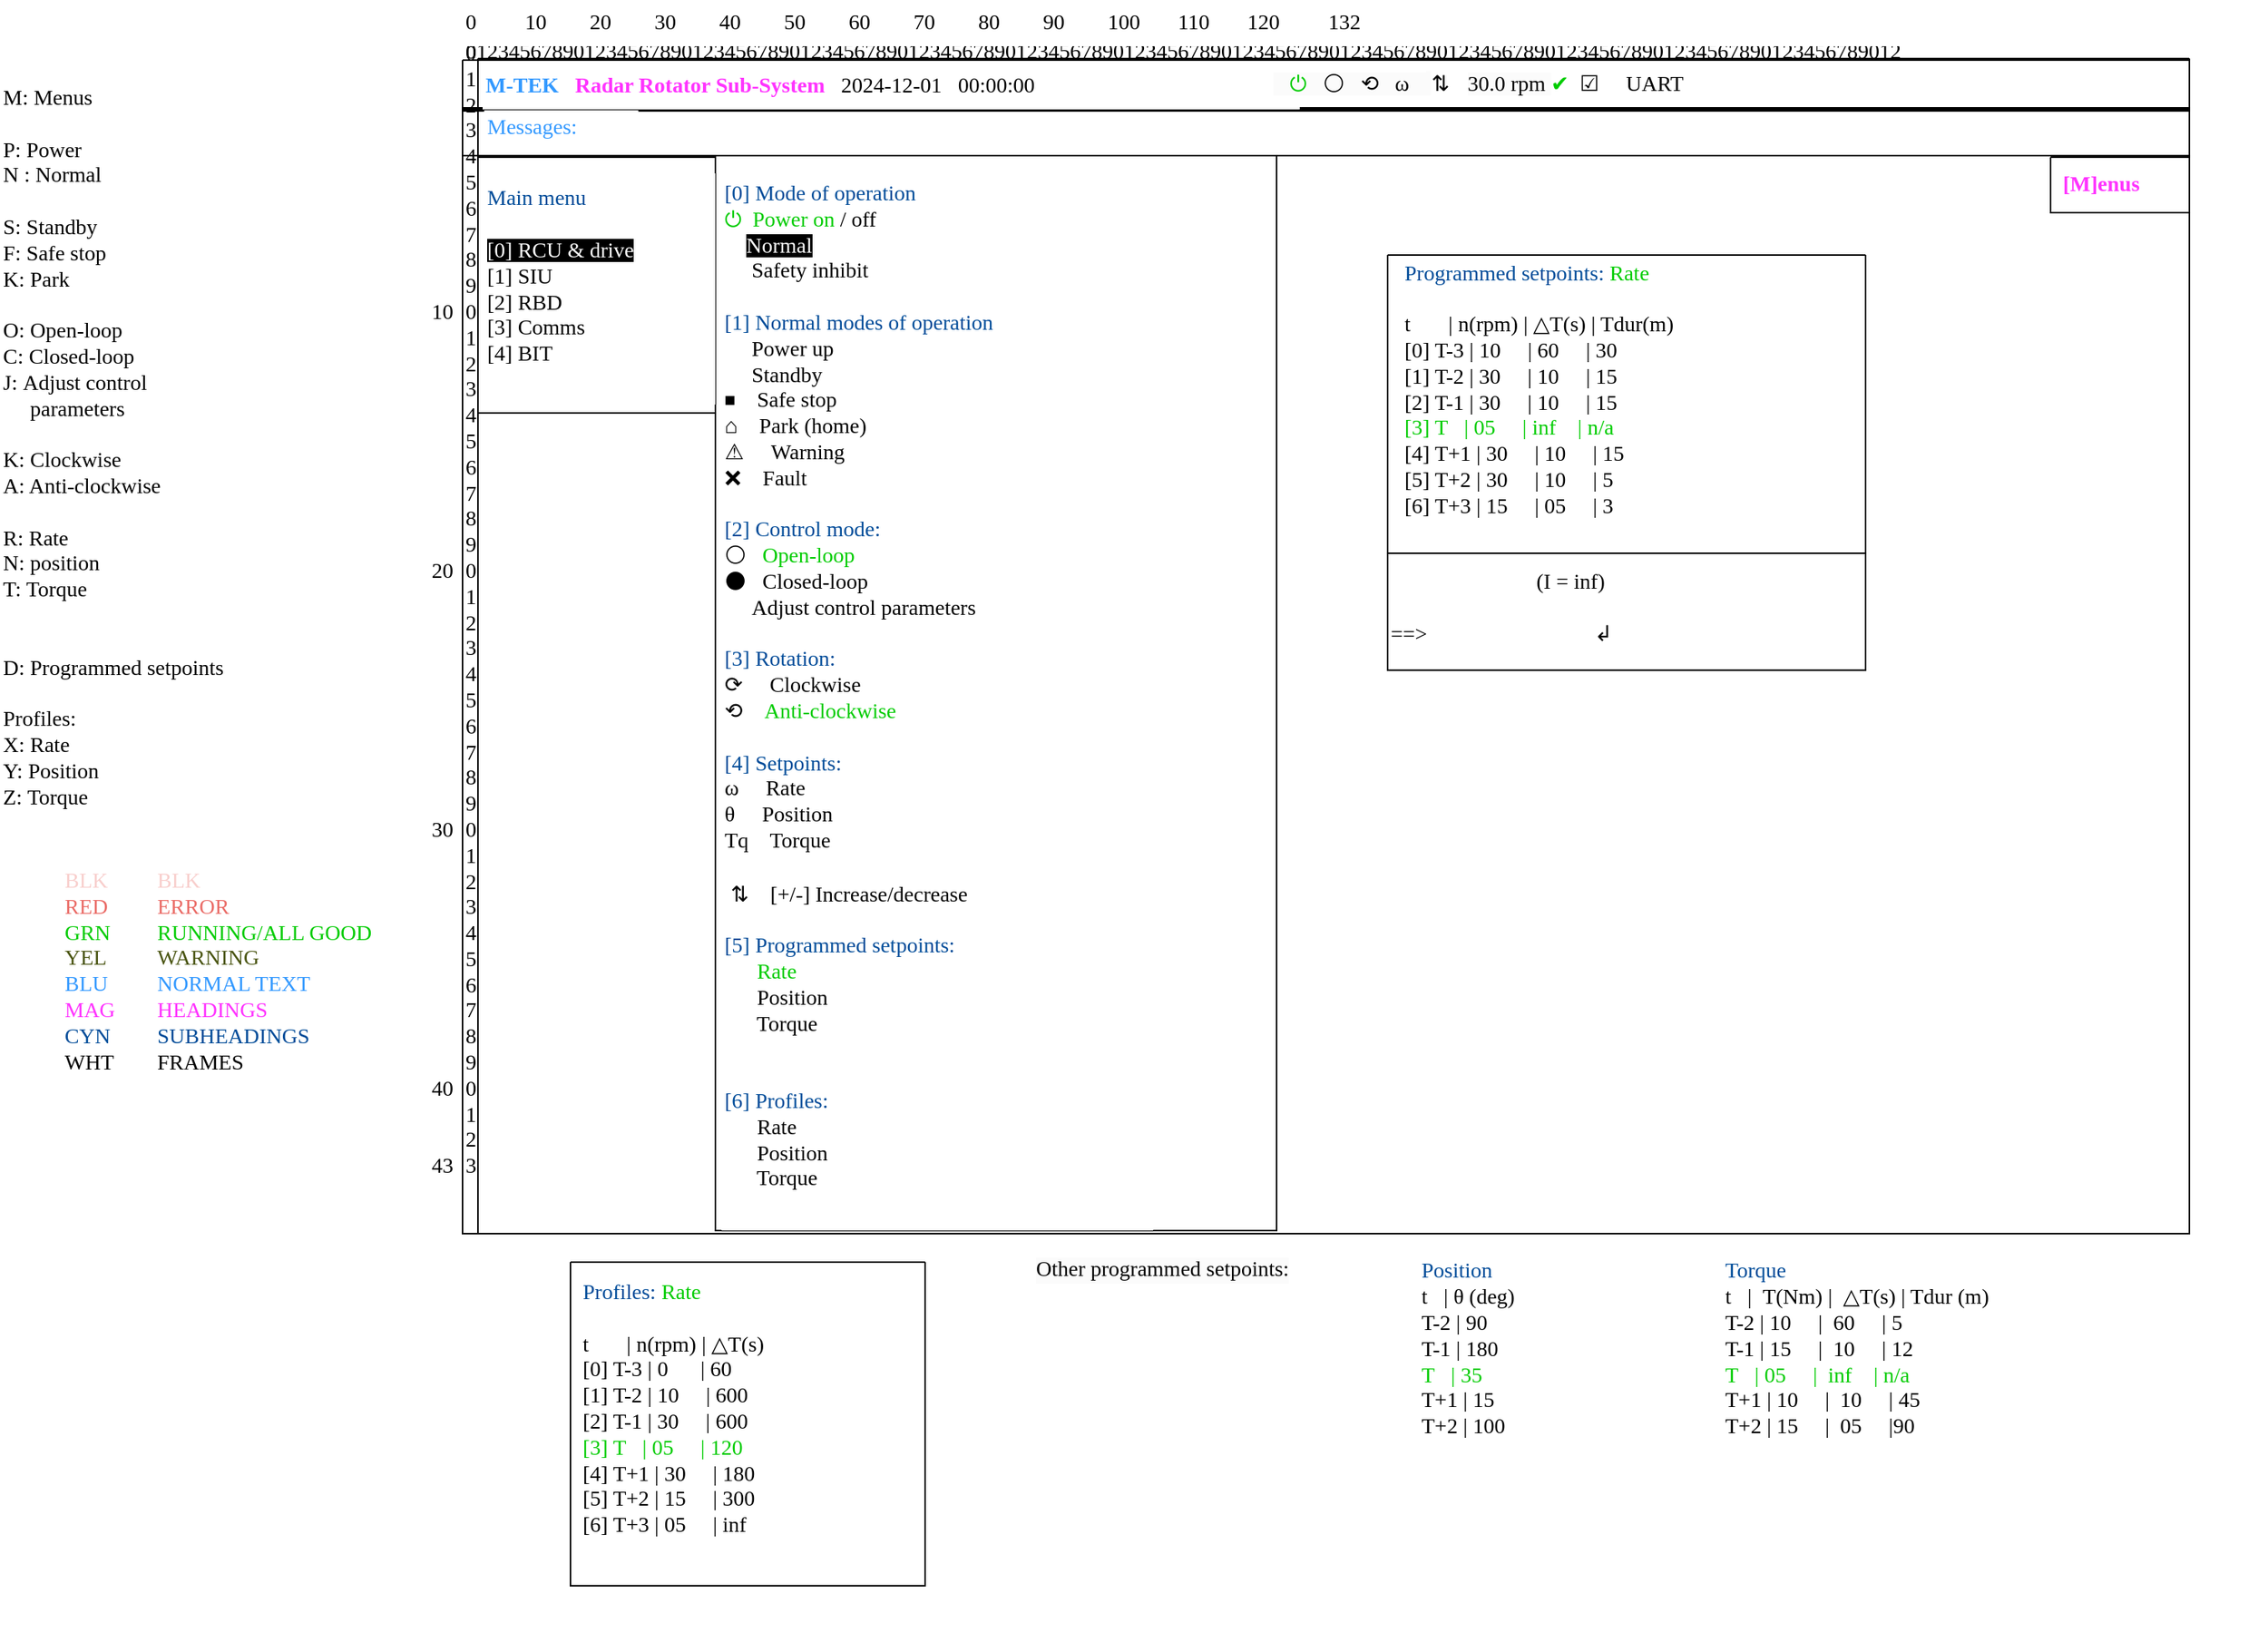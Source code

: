<mxfile version="25.0.3">
  <diagram name="Page-1" id="gYPdV5KYoYjTxZCbX4Au">
    <mxGraphModel dx="3088" dy="1907" grid="1" gridSize="10" guides="1" tooltips="1" connect="1" arrows="1" fold="1" page="1" pageScale="1" pageWidth="1654" pageHeight="1169" math="0" shadow="0">
      <root>
        <mxCell id="0" />
        <mxCell id="1" parent="0" />
        <mxCell id="qkAYrCaB-duEuZqhV6VB-1" value="&lt;font&gt;0123456789012345678901234567890123456789012345678901234567890123456789012345678901234567890123456789012345678901234567890123456789012&lt;/font&gt;" style="text;html=1;align=left;verticalAlign=middle;resizable=0;points=[];autosize=1;strokeColor=none;fillColor=default;fontFamily=Lucida Console;fontSize=14;" parent="1" vertex="1">
          <mxGeometry x="10" y="-20" width="1150" height="30" as="geometry" />
        </mxCell>
        <mxCell id="qkAYrCaB-duEuZqhV6VB-2" value="&lt;font&gt;0&amp;nbsp; &amp;nbsp; &amp;nbsp; &amp;nbsp; &amp;nbsp;10&amp;nbsp; &amp;nbsp; &amp;nbsp; &amp;nbsp; 20&amp;nbsp; &amp;nbsp; &amp;nbsp; &amp;nbsp; 30&amp;nbsp; &amp;nbsp; &amp;nbsp; &amp;nbsp; 40&amp;nbsp; &amp;nbsp; &amp;nbsp; &amp;nbsp; 50&amp;nbsp; &amp;nbsp; &amp;nbsp; &amp;nbsp; 60&amp;nbsp; &amp;nbsp; &amp;nbsp; &amp;nbsp; 70&amp;nbsp; &amp;nbsp; &amp;nbsp; &amp;nbsp; 80&amp;nbsp; &amp;nbsp; &amp;nbsp; &amp;nbsp; 90&amp;nbsp; &amp;nbsp; &amp;nbsp; &amp;nbsp; 100&amp;nbsp; &amp;nbsp; &amp;nbsp; &amp;nbsp;110&amp;nbsp; &amp;nbsp; &amp;nbsp; &amp;nbsp;120&amp;nbsp; &amp;nbsp; &amp;nbsp; &amp;nbsp; &amp;nbsp;132&amp;nbsp;&lt;/font&gt;" style="text;html=1;align=left;verticalAlign=middle;resizable=0;points=[];autosize=1;strokeColor=none;fillColor=default;fontFamily=Lucida Console;fontSize=14;" parent="1" vertex="1">
          <mxGeometry x="10" y="-39" width="1170" height="30" as="geometry" />
        </mxCell>
        <mxCell id="0JCC86L8l436ZXqpCiF8-2" value="&lt;div&gt;&lt;br&gt;&lt;/div&gt;&lt;div&gt;&lt;br&gt;&lt;/div&gt;&lt;div&gt;&lt;br&gt;&lt;/div&gt;&lt;div&gt;&lt;br&gt;&lt;/div&gt;&lt;div&gt;&lt;br&gt;&lt;/div&gt;&lt;div&gt;&lt;br&gt;&lt;/div&gt;&lt;div&gt;&lt;br&gt;&lt;/div&gt;&lt;div&gt;&lt;br&gt;&lt;/div&gt;&lt;div&gt;&lt;br&gt;&lt;/div&gt;&lt;br&gt;&lt;div&gt;10&lt;/div&gt;&lt;div&gt;&lt;br&gt;&lt;/div&gt;&lt;div&gt;&lt;br&gt;&lt;/div&gt;&lt;div&gt;&lt;br&gt;&lt;/div&gt;&lt;div&gt;&lt;br&gt;&lt;/div&gt;&lt;div&gt;&lt;br&gt;&lt;/div&gt;&lt;div&gt;&lt;br&gt;&lt;/div&gt;&lt;div&gt;&lt;br&gt;&lt;/div&gt;&lt;div&gt;&lt;br&gt;&lt;/div&gt;&lt;div&gt;&lt;br&gt;&lt;/div&gt;&lt;div&gt;20&lt;/div&gt;&lt;div&gt;&lt;br&gt;&lt;/div&gt;&lt;div&gt;&lt;br&gt;&lt;/div&gt;&lt;div&gt;&lt;br&gt;&lt;/div&gt;&lt;div&gt;&lt;br&gt;&lt;/div&gt;&lt;div&gt;&lt;br&gt;&lt;/div&gt;&lt;div&gt;&lt;br&gt;&lt;/div&gt;&lt;div&gt;&lt;br&gt;&lt;/div&gt;&lt;div&gt;&lt;br&gt;&lt;/div&gt;&lt;div&gt;&lt;br&gt;&lt;/div&gt;&lt;div&gt;30&lt;/div&gt;&lt;div&gt;&lt;br&gt;&lt;/div&gt;&lt;div&gt;&lt;br&gt;&lt;/div&gt;&lt;div&gt;&lt;br&gt;&lt;/div&gt;&lt;div&gt;&lt;br&gt;&lt;/div&gt;&lt;div&gt;&lt;br&gt;&lt;/div&gt;&lt;div&gt;&lt;br&gt;&lt;/div&gt;&lt;div&gt;&lt;br&gt;&lt;/div&gt;&lt;div&gt;&lt;br&gt;&lt;/div&gt;&lt;div&gt;&lt;br&gt;&lt;/div&gt;&lt;div&gt;40&lt;/div&gt;&lt;div&gt;&lt;br&gt;&lt;/div&gt;&lt;div&gt;&lt;br&gt;&lt;/div&gt;&lt;div&gt;43&lt;/div&gt;&lt;div&gt;&lt;br&gt;&lt;/div&gt;&lt;div&gt;&lt;br&gt;&lt;/div&gt;&lt;div&gt;&lt;br&gt;&lt;/div&gt;" style="text;whiteSpace=wrap;html=1;align=right;fontFamily=Lucida Console;fontSize=14;" parent="1" vertex="1">
          <mxGeometry x="-18" y="-19" width="24" height="240" as="geometry" />
        </mxCell>
        <mxCell id="qkAYrCaB-duEuZqhV6VB-3" value="0&lt;div&gt;1&lt;/div&gt;&lt;div&gt;2&lt;/div&gt;&lt;div&gt;3&lt;/div&gt;&lt;div&gt;4&lt;/div&gt;&lt;div&gt;5&lt;/div&gt;&lt;div&gt;6&lt;/div&gt;&lt;div&gt;7&lt;/div&gt;&lt;div&gt;8&lt;/div&gt;&lt;div&gt;9&lt;/div&gt;&lt;div&gt;0&lt;/div&gt;&lt;div&gt;1&lt;/div&gt;&lt;div&gt;2&lt;/div&gt;&lt;div&gt;3&lt;/div&gt;&lt;div&gt;4&lt;/div&gt;&lt;div&gt;5&lt;/div&gt;&lt;div&gt;6&lt;/div&gt;&lt;div&gt;7&lt;/div&gt;&lt;div&gt;8&lt;/div&gt;&lt;div&gt;9&lt;/div&gt;&lt;div&gt;0&lt;/div&gt;&lt;div&gt;1&lt;/div&gt;&lt;div&gt;2&lt;/div&gt;&lt;div&gt;3&lt;/div&gt;&lt;div&gt;4&lt;/div&gt;&lt;div&gt;5&lt;/div&gt;&lt;div&gt;6&lt;/div&gt;&lt;div&gt;7&lt;/div&gt;&lt;div&gt;8&lt;/div&gt;&lt;div&gt;9&lt;/div&gt;&lt;div&gt;0&lt;/div&gt;&lt;div&gt;1&lt;/div&gt;&lt;div&gt;2&lt;/div&gt;&lt;div&gt;3&lt;/div&gt;&lt;div&gt;4&lt;/div&gt;&lt;div&gt;5&lt;/div&gt;&lt;div&gt;6&lt;/div&gt;&lt;div&gt;7&lt;/div&gt;&lt;div&gt;8&lt;/div&gt;&lt;div&gt;9&lt;/div&gt;&lt;div&gt;0&lt;/div&gt;&lt;div&gt;1&lt;/div&gt;&lt;div&gt;2&lt;/div&gt;&lt;div&gt;3&lt;/div&gt;&lt;div&gt;&lt;br&gt;&lt;/div&gt;&lt;div&gt;&lt;br&gt;&lt;/div&gt;" style="text;whiteSpace=wrap;html=1;fontFamily=Lucida Console;fontSize=14;" parent="1" vertex="1">
          <mxGeometry x="10" y="-19" width="24" height="240" as="geometry" />
        </mxCell>
        <mxCell id="LSzqvkUK99cfRbp6Mw0R-84" value="&lt;div&gt;&lt;font color=&quot;#f8cecc&quot;&gt;BLK&lt;/font&gt;&lt;/div&gt;&lt;div&gt;&lt;font color=&quot;#ea6b66&quot;&gt;RED&lt;/font&gt;&lt;/div&gt;&lt;div&gt;&lt;span style=&quot;color: rgb(0, 204, 0);&quot;&gt;GRN&lt;/span&gt;&lt;/div&gt;&lt;div&gt;&lt;font color=&quot;#495411&quot;&gt;YEL&lt;/font&gt;&lt;/div&gt;&lt;div&gt;&lt;font color=&quot;#3399ff&quot;&gt;BLU&lt;/font&gt;&lt;/div&gt;&lt;div&gt;&lt;font color=&quot;#ff33ff&quot;&gt;MAG&lt;/font&gt;&lt;/div&gt;&lt;div&gt;&lt;font color=&quot;#004c99&quot;&gt;CYN&lt;/font&gt;&lt;/div&gt;&lt;div&gt;WHT&lt;/div&gt;&lt;div&gt;&lt;br&gt;&lt;/div&gt;" style="text;html=1;align=left;verticalAlign=middle;resizable=0;points=[];autosize=1;strokeColor=none;fillColor=default;fontFamily=Lucida Console;fontSize=14;" parent="1" vertex="1">
          <mxGeometry x="-250" y="520" width="50" height="160" as="geometry" />
        </mxCell>
        <mxCell id="LSzqvkUK99cfRbp6Mw0R-85" value="&lt;div&gt;&lt;font color=&quot;#f8cecc&quot;&gt;BLK&lt;/font&gt;&lt;/div&gt;&lt;div&gt;&lt;font color=&quot;#ea6b66&quot;&gt;ERROR&lt;/font&gt;&lt;/div&gt;&lt;div&gt;&lt;span style=&quot;color: rgb(0, 204, 0);&quot;&gt;RUNNING/ALL GOOD&lt;/span&gt;&lt;/div&gt;&lt;div&gt;&lt;font color=&quot;#495411&quot;&gt;WARNING&lt;/font&gt;&lt;/div&gt;&lt;div&gt;&lt;font color=&quot;#3399ff&quot;&gt;NORMAL TEXT&lt;/font&gt;&lt;/div&gt;&lt;div&gt;&lt;font color=&quot;#ff33ff&quot;&gt;HEADINGS&lt;/font&gt;&lt;/div&gt;&lt;div&gt;&lt;span style=&quot;background-color: initial;&quot;&gt;&lt;font color=&quot;#004c99&quot;&gt;SUBHEADINGS&lt;/font&gt;&lt;/span&gt;&lt;/div&gt;&lt;div&gt;&lt;span style=&quot;background-color: initial;&quot;&gt;FRAMES&lt;/span&gt;&lt;/div&gt;&lt;div&gt;&lt;br&gt;&lt;/div&gt;" style="text;html=1;align=left;verticalAlign=middle;resizable=0;points=[];autosize=1;strokeColor=none;fillColor=default;fontFamily=Lucida Console;fontSize=14;" parent="1" vertex="1">
          <mxGeometry x="-190" y="520" width="160" height="160" as="geometry" />
        </mxCell>
        <mxCell id="oLKlljd090616Nfrw5Nb-1" value="" style="swimlane;startSize=0;fontFamily=Lucida Console;fontSize=14;" parent="1" vertex="1">
          <mxGeometry x="20" y="-1" width="1110" height="762.5" as="geometry" />
        </mxCell>
        <mxCell id="USdj_I0CaCp1iJVfZblM-9" value="&#xa;" style="swimlane;startSize=0;fontFamily=Lucida Console;fontSize=14;" parent="oLKlljd090616Nfrw5Nb-1" vertex="1">
          <mxGeometry x="-10" y="34" width="1120" height="728.5" as="geometry" />
        </mxCell>
        <mxCell id="4MxpSBrEVifbQffTptLJ-7" value="&#xa;" style="swimlane;startSize=0;fontFamily=Lucida Console;fontSize=14;" parent="USdj_I0CaCp1iJVfZblM-9" vertex="1">
          <mxGeometry x="164" y="29" width="364" height="697.5" as="geometry" />
        </mxCell>
        <mxCell id="4MxpSBrEVifbQffTptLJ-8" value="&lt;div&gt;&lt;span style=&quot;color: rgb(0, 76, 153); background-color: initial;&quot;&gt;[0] Mode of operation&lt;/span&gt;&lt;/div&gt;&lt;div&gt;&lt;font style=&quot;background-color: initial;&quot; color=&quot;#00cc00&quot;&gt;⏻&amp;nbsp;&amp;nbsp;&lt;/font&gt;&lt;span style=&quot;color: rgb(0, 204, 0); background-color: initial;&quot;&gt;Power on&lt;/span&gt;&lt;span style=&quot;background-color: initial;&quot;&gt;&lt;font color=&quot;#004c99&quot;&gt;&amp;nbsp;&lt;/font&gt;&lt;/span&gt;&lt;span style=&quot;background-color: initial;&quot;&gt;/ off&lt;/span&gt;&lt;/div&gt;&lt;div&gt;&lt;font style=&quot;background-color: rgb(255, 255, 255);&quot; color=&quot;#ffffff&quot;&gt;&amp;nbsp; &amp;nbsp; &lt;/font&gt;&lt;font style=&quot;background-color: rgb(0, 0, 0);&quot; color=&quot;#ffffff&quot;&gt;Normal&lt;/font&gt;&lt;/div&gt;&lt;div&gt;&lt;font style=&quot;background-color: rgb(255, 255, 255);&quot;&gt;&amp;nbsp; &amp;nbsp; &amp;nbsp;Safety inhibit&lt;/font&gt;&lt;/div&gt;&lt;div&gt;&lt;br&gt;&lt;/div&gt;&lt;div&gt;&lt;div&gt;&lt;span style=&quot;background-color: initial;&quot;&gt;&lt;font color=&quot;#004c99&quot;&gt;[1] Normal modes of operation&lt;/font&gt;&lt;/span&gt;&lt;/div&gt;&lt;div&gt;&amp;nbsp; &amp;nbsp; &amp;nbsp;Power up&lt;/div&gt;&lt;/div&gt;&lt;div&gt;&amp;nbsp; &amp;nbsp; &amp;nbsp;Standby&lt;/div&gt;&lt;div&gt;⏹&amp;nbsp; &amp;nbsp; Safe stop&lt;/div&gt;&lt;div&gt;⌂&amp;nbsp; &amp;nbsp; Park (home)&lt;/div&gt;&lt;div&gt;⚠&amp;nbsp; &amp;nbsp; &amp;nbsp;Warning&lt;/div&gt;&lt;div&gt;❌&amp;nbsp; &amp;nbsp; Fault&amp;nbsp;&amp;nbsp;&lt;/div&gt;&lt;div&gt;&lt;br&gt;&lt;/div&gt;&lt;div&gt;&lt;span style=&quot;color: rgb(0, 76, 153); background-color: initial;&quot;&gt;[2] Control mode:&lt;/span&gt;&amp;nbsp;&lt;/div&gt;&lt;div&gt;⚪&amp;nbsp; &amp;nbsp;&lt;span style=&quot;color: rgb(0, 204, 0); background-color: initial;&quot;&gt;Open-loop&lt;/span&gt;&lt;span style=&quot;background-color: initial;&quot;&gt;&amp;nbsp;&lt;/span&gt;&lt;/div&gt;&lt;div&gt;&lt;span style=&quot;text-wrap-mode: wrap;&quot;&gt;⚫&amp;nbsp; &amp;nbsp;Closed-loop&lt;/span&gt;&lt;/div&gt;&lt;div&gt;&lt;span style=&quot;text-wrap-mode: wrap;&quot;&gt;&amp;nbsp; &amp;nbsp; &amp;nbsp;Adjust control&amp;nbsp;&lt;/span&gt;&lt;span style=&quot;background-color: initial; text-wrap-mode: wrap;&quot;&gt;parameters&lt;/span&gt;&lt;/div&gt;&lt;div&gt;&lt;span style=&quot;color: rgb(0, 76, 153);&quot;&gt;&lt;br&gt;&lt;/span&gt;&lt;/div&gt;&lt;div&gt;&lt;span style=&quot;color: rgb(0, 76, 153); background-color: initial;&quot;&gt;[3] Rotation:&lt;/span&gt;&lt;span style=&quot;color: rgb(0, 76, 153); background-color: initial;&quot;&gt;&amp;nbsp;&lt;/span&gt;&lt;/div&gt;&lt;div&gt;&lt;span style=&quot;background-color: initial;&quot;&gt;⟳&amp;nbsp; &amp;nbsp; &amp;nbsp;&lt;/span&gt;&lt;span style=&quot;background-color: initial;&quot;&gt;Clockwise&lt;/span&gt;&lt;/div&gt;&lt;div&gt;&lt;span style=&quot;background-color: initial;&quot;&gt;⟲&amp;nbsp; &amp;nbsp;&amp;nbsp;&lt;/span&gt;&lt;span style=&quot;color: rgb(0, 204, 0); background-color: initial;&quot;&gt;Anti-clockwise&lt;/span&gt;&lt;/div&gt;&lt;div&gt;&lt;span style=&quot;color: rgb(0, 76, 153);&quot;&gt;&lt;br&gt;&lt;/span&gt;&lt;/div&gt;&lt;div&gt;&lt;span style=&quot;color: rgb(0, 76, 153);&quot;&gt;[4] Setpoints:&lt;/span&gt;&lt;/div&gt;&lt;div&gt;&lt;span style=&quot;background-color: initial;&quot;&gt;ω&amp;nbsp; &amp;nbsp; &amp;nbsp;Rate&amp;nbsp;&lt;/span&gt;&lt;/div&gt;&lt;div&gt;&lt;font&gt;θ&amp;nbsp; &amp;nbsp; &amp;nbsp;Position&lt;/font&gt;&lt;/div&gt;&lt;div&gt;&lt;font&gt;Tq&amp;nbsp; &amp;nbsp; Torque&lt;/font&gt;&lt;/div&gt;&lt;div&gt;&lt;font&gt;&lt;br&gt;&lt;/font&gt;&lt;/div&gt;&lt;div&gt;&lt;span style=&quot;background-color: initial; text-wrap-mode: wrap; font-family: Helvetica;&quot;&gt;&amp;nbsp;&lt;/span&gt;&lt;span style=&quot;background-color: initial; text-wrap-mode: wrap;&quot;&gt;&lt;font face=&quot;Helvetica&quot;&gt;⇅&lt;/font&gt;&lt;/span&gt;&lt;span style=&quot;background-color: initial; text-wrap-mode: wrap;&quot;&gt;&amp;nbsp; &amp;nbsp; [+/-] Increase/decrease&amp;nbsp;&amp;nbsp;&lt;/span&gt;&lt;/div&gt;&lt;div&gt;&lt;span style=&quot;background-color: initial; text-wrap-mode: wrap;&quot;&gt;&lt;br&gt;&lt;/span&gt;&lt;/div&gt;&lt;div&gt;&lt;span style=&quot;color: rgb(0, 76, 153); background-color: initial;&quot;&gt;[5] Programmed setpoints:&lt;/span&gt;&lt;/div&gt;&lt;div&gt;&lt;div&gt;&amp;nbsp; &amp;nbsp; &amp;nbsp;&amp;nbsp;&lt;span style=&quot;color: rgb(0, 204, 0); background-color: initial;&quot;&gt;Rate&lt;/span&gt;&lt;/div&gt;&lt;div&gt;&amp;nbsp; &amp;nbsp; &amp;nbsp; Position&lt;/div&gt;&lt;div&gt;&amp;nbsp; &amp;nbsp; &amp;nbsp; Torque&lt;/div&gt;&lt;div&gt;&lt;br&gt;&lt;br&gt;&lt;/div&gt;&lt;/div&gt;&lt;div&gt;&lt;div&gt;&lt;span style=&quot;color: rgb(0, 76, 153); background-color: initial;&quot;&gt;[6] Profiles:&lt;/span&gt;&lt;/div&gt;&lt;/div&gt;&lt;div&gt;&lt;div&gt;&amp;nbsp; &amp;nbsp; &amp;nbsp; Rate&lt;/div&gt;&lt;div&gt;&amp;nbsp; &amp;nbsp; &amp;nbsp; Position&lt;/div&gt;&lt;div&gt;&amp;nbsp; &amp;nbsp; &amp;nbsp; Torque&lt;/div&gt;&lt;div&gt;&lt;br&gt;&lt;/div&gt;&lt;/div&gt;" style="text;html=1;align=left;verticalAlign=middle;resizable=0;points=[];autosize=1;strokeColor=none;fillColor=default;fontFamily=Lucida Console;fontSize=14;" parent="4MxpSBrEVifbQffTptLJ-7" vertex="1">
          <mxGeometry x="4" y="7.5" width="280" height="690" as="geometry" />
        </mxCell>
        <mxCell id="4MxpSBrEVifbQffTptLJ-11" value="&#xa;" style="swimlane;startSize=0;fontFamily=Lucida Console;fontSize=14;" parent="USdj_I0CaCp1iJVfZblM-9" vertex="1">
          <mxGeometry y="-2" width="1120" height="31" as="geometry" />
        </mxCell>
        <mxCell id="4MxpSBrEVifbQffTptLJ-14" value="" style="group;fontFamily=Lucida Console;fontSize=14;" parent="USdj_I0CaCp1iJVfZblM-9" vertex="1" connectable="0">
          <mxGeometry x="600" y="117" width="390.005" height="273.63" as="geometry" />
        </mxCell>
        <mxCell id="4MxpSBrEVifbQffTptLJ-15" value="" style="group;fontFamily=Lucida Console;fontSize=14;" parent="4MxpSBrEVifbQffTptLJ-14" vertex="1" connectable="0">
          <mxGeometry width="390.005" height="273.63" as="geometry" />
        </mxCell>
        <mxCell id="4MxpSBrEVifbQffTptLJ-16" value="&lt;div&gt;&lt;font style=&quot;background-color: initial;&quot;&gt;&lt;br&gt;&lt;/font&gt;&lt;/div&gt;&lt;div&gt;&lt;font style=&quot;background-color: initial;&quot;&gt;&lt;span style=&quot;color: rgb(0, 76, 153);&quot;&gt;Programmed setpoints: &lt;/span&gt;&lt;font color=&quot;#00cc00&quot;&gt;Rate&lt;/font&gt;&lt;/font&gt;&lt;/div&gt;&lt;div&gt;&lt;font style=&quot;background-color: initial;&quot;&gt;&lt;br&gt;&lt;/font&gt;&lt;/div&gt;&lt;div&gt;&lt;font style=&quot;background-color: initial;&quot;&gt;t&amp;nbsp; &amp;nbsp; &amp;nbsp; &amp;nbsp;|&amp;nbsp;&lt;/font&gt;&lt;font style=&quot;background-color: initial;&quot;&gt;n(rpm) |&amp;nbsp;&lt;/font&gt;&lt;span style=&quot;background-color: initial;&quot;&gt;△&lt;/span&gt;&lt;font style=&quot;background-color: initial;&quot;&gt;T(&lt;/font&gt;&lt;span style=&quot;background-color: initial;&quot;&gt;s) | Tdur(m)&lt;/span&gt;&lt;/div&gt;&lt;div&gt;&lt;font style=&quot;background-color: initial;&quot;&gt;[0] T-3 |&amp;nbsp;&lt;/font&gt;&lt;span style=&quot;background-color: initial;&quot;&gt;10&amp;nbsp; &amp;nbsp; &amp;nbsp;| 60&amp;nbsp; &amp;nbsp; &amp;nbsp;| 30&lt;/span&gt;&lt;/div&gt;&lt;div&gt;[1] T-2 | 30&amp;nbsp; &amp;nbsp; &amp;nbsp;| 10&amp;nbsp; &amp;nbsp; &amp;nbsp;| 15&amp;nbsp;&lt;/div&gt;&lt;div&gt;&lt;div&gt;[2] T-1 | 30&amp;nbsp; &amp;nbsp; &amp;nbsp;| 10&amp;nbsp; &amp;nbsp; &amp;nbsp;| 15&amp;nbsp;&lt;/div&gt;&lt;/div&gt;&lt;div&gt;&lt;span style=&quot;color: rgb(0, 204, 0); background-color: initial;&quot;&gt;[3] T&amp;nbsp; &amp;nbsp;| 05&amp;nbsp; &amp;nbsp; &amp;nbsp;| inf&amp;nbsp; &amp;nbsp; | n/a&lt;/span&gt;&lt;/div&gt;&lt;div&gt;[4] T+1 | 30&amp;nbsp; &amp;nbsp; &amp;nbsp;| 10&amp;nbsp; &amp;nbsp; &amp;nbsp;| 15&amp;nbsp;&lt;/div&gt;&lt;div&gt;[5] T+2 | 30&amp;nbsp; &amp;nbsp; &amp;nbsp;| 10&amp;nbsp; &amp;nbsp; &amp;nbsp;| 5&lt;/div&gt;&lt;div&gt;[6] T+3 | 15&amp;nbsp; &amp;nbsp; &amp;nbsp;| 05&amp;nbsp; &amp;nbsp; &amp;nbsp;| 3&lt;/div&gt;&lt;div&gt;&lt;div&gt;&lt;br&gt;&lt;/div&gt;&lt;/div&gt;" style="text;html=1;align=left;verticalAlign=middle;resizable=0;points=[];autosize=1;strokeColor=none;fillColor=default;fontFamily=Lucida Console;fontSize=14;" parent="4MxpSBrEVifbQffTptLJ-15" vertex="1">
          <mxGeometry x="9.355" y="-45.87" width="310" height="220" as="geometry" />
        </mxCell>
        <mxCell id="4MxpSBrEVifbQffTptLJ-17" value="&#xa;" style="swimlane;startSize=0;fontFamily=Lucida Console;fontSize=14;" parent="4MxpSBrEVifbQffTptLJ-15" vertex="1">
          <mxGeometry y="-23.5" width="310" height="193.5" as="geometry" />
        </mxCell>
        <mxCell id="4MxpSBrEVifbQffTptLJ-20" value="&lt;div&gt;&lt;span style=&quot;background-color: initial;&quot;&gt;&amp;nbsp; &amp;nbsp; &amp;nbsp;&lt;/span&gt;&lt;span style=&quot;background-color: initial;&quot;&gt;&amp;nbsp; &amp;nbsp; &amp;nbsp; &amp;nbsp; &amp;nbsp; &amp;nbsp; &amp;nbsp; &amp;nbsp; &amp;nbsp; &amp;nbsp; &amp;nbsp; (I = inf)&lt;/span&gt;&lt;/div&gt;&lt;div&gt;&lt;br&gt;&lt;/div&gt;&lt;div&gt;&lt;span style=&quot;background-color: initial;&quot;&gt;==&amp;gt;&amp;nbsp; &amp;nbsp; &amp;nbsp; &amp;nbsp; &amp;nbsp; &amp;nbsp; &amp;nbsp; &amp;nbsp; &amp;nbsp; &amp;nbsp; &amp;nbsp; &amp;nbsp; &amp;nbsp; &amp;nbsp; &amp;nbsp; &amp;nbsp;&lt;/span&gt;&lt;span style=&quot;background-color: initial;&quot;&gt;↲&lt;/span&gt;&lt;/div&gt;" style="text;html=1;align=left;verticalAlign=middle;resizable=0;points=[];autosize=1;strokeColor=none;fillColor=default;fontFamily=Lucida Console;fontSize=14;" parent="4MxpSBrEVifbQffTptLJ-15" vertex="1">
          <mxGeometry x="0.005" y="176.126" width="330" height="60" as="geometry" />
        </mxCell>
        <mxCell id="IRrVePGKbeW26_qfrrrW-6" value="&#xa;" style="swimlane;startSize=0;fontFamily=Lucida Console;fontSize=14;" parent="4MxpSBrEVifbQffTptLJ-15" vertex="1" collapsed="1">
          <mxGeometry y="170" width="310" height="75.87" as="geometry">
            <mxRectangle x="530" y="607" width="330" height="40" as="alternateBounds" />
          </mxGeometry>
        </mxCell>
        <mxCell id="oLKlljd090616Nfrw5Nb-10" value="&lt;font color=&quot;#3399ff&quot;&gt;Messages:&lt;/font&gt;" style="text;html=1;align=left;verticalAlign=middle;resizable=0;points=[];autosize=1;strokeColor=none;fillColor=default;fontFamily=Lucida Console;fontSize=14;" parent="oLKlljd090616Nfrw5Nb-1" vertex="1">
          <mxGeometry x="4" y="30" width="100" height="30" as="geometry" />
        </mxCell>
        <mxCell id="ilJto_MPeTjgDD-c5Nzn-4" value="" style="group;fontFamily=Lucida Console;fontSize=14;" parent="oLKlljd090616Nfrw5Nb-1" vertex="1" connectable="0">
          <mxGeometry x="1020" y="59.5" width="116" height="39" as="geometry" />
        </mxCell>
        <mxCell id="ilJto_MPeTjgDD-c5Nzn-5" value="&lt;b style=&quot;color: rgb(255, 51, 255);&quot;&gt;&lt;font&gt;[M]enus&lt;/font&gt;&lt;/b&gt;" style="text;html=1;align=left;verticalAlign=middle;resizable=0;points=[];autosize=1;strokeColor=none;fillColor=default;fontFamily=Lucida Console;fontSize=14;" parent="ilJto_MPeTjgDD-c5Nzn-4" vertex="1">
          <mxGeometry x="6" y="7" width="80" height="30" as="geometry" />
        </mxCell>
        <mxCell id="w1xh8Gzg1oj1wPazXkOO-9" value="&#xa;" style="swimlane;startSize=0;fontFamily=Lucida Console;fontSize=14;" parent="oLKlljd090616Nfrw5Nb-1" vertex="1">
          <mxGeometry x="1020" y="64" width="90" height="36" as="geometry" />
        </mxCell>
        <mxCell id="E-7C91kOw7d5Ax8kFymq-1" value="&#xa;" style="swimlane;startSize=0;fontFamily=Lucida Console;fontSize=14;" parent="oLKlljd090616Nfrw5Nb-1" vertex="1">
          <mxGeometry y="64" width="154" height="166" as="geometry" />
        </mxCell>
        <mxCell id="E-7C91kOw7d5Ax8kFymq-2" value="" style="group;fontFamily=Lucida Console;fontSize=14;" parent="E-7C91kOw7d5Ax8kFymq-1" vertex="1" connectable="0">
          <mxGeometry x="-2" y="63.5" width="156" height="137" as="geometry" />
        </mxCell>
        <mxCell id="E-7C91kOw7d5Ax8kFymq-3" value="&lt;div&gt;&lt;span style=&quot;color: rgb(0, 76, 153);&quot;&gt;Main menu&lt;/span&gt;&lt;/div&gt;&lt;div&gt;&lt;span style=&quot;background-color: initial;&quot;&gt;&lt;font color=&quot;#004c99&quot;&gt;&lt;br&gt;&lt;/font&gt;&lt;/span&gt;&lt;/div&gt;&lt;div&gt;&lt;font color=&quot;#ffffff&quot; style=&quot;background-color: rgb(0, 0, 0);&quot;&gt;[0] &lt;font&gt;RCU &amp;amp; drive&lt;/font&gt;&lt;/font&gt;&lt;/div&gt;&lt;div&gt;[1] SIU&lt;/div&gt;&lt;div&gt;[2] RBD&lt;/div&gt;&lt;div&gt;[3] Comms&lt;/div&gt;&lt;div&gt;&lt;span style=&quot;background-color: initial;&quot;&gt;[4] BIT&lt;/span&gt;&lt;/div&gt;&lt;div&gt;&lt;br&gt;&lt;/div&gt;" style="text;html=1;align=left;verticalAlign=middle;resizable=0;points=[];autosize=1;strokeColor=none;fillColor=default;fontFamily=Lucida Console;fontSize=14;" parent="E-7C91kOw7d5Ax8kFymq-2" vertex="1">
          <mxGeometry x="6" y="-53" width="150" height="150" as="geometry" />
        </mxCell>
        <mxCell id="USdj_I0CaCp1iJVfZblM-36" value="&#xa;" style="swimlane;startSize=0;fontFamily=Lucida Console;fontSize=14;" parent="oLKlljd090616Nfrw5Nb-1" vertex="1">
          <mxGeometry x="-10" y="1" width="1120" height="32" as="geometry" />
        </mxCell>
        <mxCell id="XSunC-uCqq7RMeQdDFrF-5" value="&lt;font color=&quot;#3399ff&quot;&gt;&lt;b&gt;M-TEK&lt;/b&gt;&amp;nbsp; &amp;nbsp;&lt;/font&gt;&lt;font color=&quot;#ff33ff&quot;&gt;&lt;b&gt;Radar Rotator Sub-System&amp;nbsp; &amp;nbsp;&lt;/b&gt;&lt;/font&gt;2024-12-01&amp;nbsp; &amp;nbsp;00:00:00&amp;nbsp; &amp;nbsp;" style="text;html=1;align=left;verticalAlign=middle;resizable=0;points=[];autosize=1;strokeColor=none;fillColor=default;labelBackgroundColor=none;fontFamily=Lucida Console;fontSize=14;" parent="USdj_I0CaCp1iJVfZblM-36" vertex="1">
          <mxGeometry x="13" y="2" width="530" height="30" as="geometry" />
        </mxCell>
        <mxCell id="4MxpSBrEVifbQffTptLJ-10" value="&lt;div&gt;&lt;span style=&quot;text-wrap-mode: nowrap;&quot;&gt;M: Menus&lt;/span&gt;&lt;/div&gt;&lt;div&gt;&lt;br&gt;&lt;/div&gt;&lt;div&gt;&lt;font&gt;&lt;span style=&quot;text-wrap-mode: nowrap;&quot;&gt;P: Power&lt;/span&gt;&lt;/font&gt;&lt;/div&gt;&lt;div&gt;&lt;font&gt;&lt;span style=&quot;text-wrap-mode: nowrap;&quot;&gt;N : Normal&lt;/span&gt;&lt;/font&gt;&lt;/div&gt;&lt;div&gt;&lt;font&gt;&lt;span style=&quot;text-wrap-mode: nowrap;&quot;&gt;&lt;br&gt;&lt;/span&gt;&lt;/font&gt;&lt;/div&gt;&lt;div&gt;&lt;font&gt;&lt;span style=&quot;text-wrap-mode: nowrap;&quot;&gt;S: Standby&lt;/span&gt;&lt;/font&gt;&lt;/div&gt;&lt;div&gt;&lt;font&gt;&lt;span style=&quot;text-wrap-mode: nowrap;&quot;&gt;F: Safe stop&lt;/span&gt;&lt;/font&gt;&lt;/div&gt;&lt;div&gt;&lt;font&gt;&lt;span style=&quot;text-wrap-mode: nowrap;&quot;&gt;K: Park&lt;/span&gt;&lt;/font&gt;&lt;/div&gt;&lt;div&gt;&lt;font&gt;&lt;span style=&quot;text-wrap-mode: nowrap;&quot;&gt;&lt;br&gt;&lt;/span&gt;&lt;/font&gt;&lt;/div&gt;&lt;div&gt;&lt;font&gt;&lt;div&gt;&lt;span style=&quot;text-wrap-mode: nowrap;&quot;&gt;O: Open-loop&lt;/span&gt;&lt;/div&gt;&lt;div&gt;&lt;span style=&quot;text-wrap-mode: nowrap;&quot;&gt;C: Closed-loop&lt;/span&gt;&lt;/div&gt;&lt;div&gt;&lt;span style=&quot;text-wrap-mode: nowrap;&quot;&gt;J:&amp;nbsp;&lt;/span&gt;&lt;span style=&quot;background-color: initial;&quot;&gt;Adjust control&amp;nbsp;&lt;/span&gt;&lt;/div&gt;&lt;div&gt;&lt;span style=&quot;background-color: initial;&quot;&gt;&amp;nbsp; &amp;nbsp; &amp;nbsp;parameters&lt;/span&gt;&lt;/div&gt;&lt;div&gt;&lt;span style=&quot;background-color: initial;&quot;&gt;&lt;br&gt;&lt;/span&gt;&lt;/div&gt;&lt;/font&gt;&lt;/div&gt;&lt;div&gt;&lt;span style=&quot;text-wrap-mode: nowrap;&quot;&gt;K: Clockwise&lt;/span&gt;&lt;/div&gt;&lt;div&gt;&lt;span style=&quot;text-wrap-mode: nowrap;&quot;&gt;A: Anti-clockwise&lt;/span&gt;&lt;/div&gt;&lt;div&gt;&lt;font&gt;&lt;span style=&quot;text-wrap-mode: nowrap;&quot;&gt;&lt;br&gt;&lt;/span&gt;&lt;/font&gt;&lt;/div&gt;&lt;div&gt;&lt;font&gt;&lt;span style=&quot;text-wrap-mode: nowrap;&quot;&gt;R: Rate&lt;br&gt;&lt;/span&gt;&lt;/font&gt;&lt;div&gt;&lt;font&gt;&lt;span style=&quot;text-wrap-mode: nowrap;&quot;&gt;N: position&lt;/span&gt;&lt;/font&gt;&lt;/div&gt;&lt;div&gt;&lt;font&gt;&lt;span style=&quot;text-wrap-mode: nowrap;&quot;&gt;T: Torque&lt;/span&gt;&lt;/font&gt;&lt;/div&gt;&lt;div&gt;&lt;br&gt;&lt;/div&gt;&lt;div&gt;&lt;br&gt;&lt;/div&gt;&lt;div&gt;&lt;font&gt;&lt;span style=&quot;text-wrap-mode: nowrap;&quot;&gt;D: Programmed setpoints&lt;/span&gt;&lt;/font&gt;&lt;/div&gt;&lt;div&gt;&lt;font&gt;&lt;span style=&quot;text-wrap-mode: nowrap;&quot;&gt;&lt;br&gt;&lt;/span&gt;&lt;/font&gt;&lt;/div&gt;&lt;div&gt;&lt;span style=&quot;text-wrap-mode: nowrap;&quot;&gt;Profiles:&lt;/span&gt;&lt;/div&gt;&lt;div&gt;&lt;span style=&quot;text-wrap-mode: nowrap;&quot;&gt;X: Rate&lt;/span&gt;&lt;/div&gt;&lt;div&gt;&lt;span style=&quot;text-wrap-mode: nowrap;&quot;&gt;Y: Position&lt;/span&gt;&lt;/div&gt;&lt;div&gt;&lt;span style=&quot;text-wrap-mode: nowrap;&quot;&gt;Z: Torque&lt;/span&gt;&lt;/div&gt;&lt;div&gt;&lt;br&gt;&lt;/div&gt;&lt;div&gt;&lt;font&gt;&lt;span style=&quot;text-wrap-mode: nowrap;&quot;&gt;&lt;br&gt;&lt;/span&gt;&lt;/font&gt;&lt;/div&gt;&lt;/div&gt;" style="text;whiteSpace=wrap;html=1;fontFamily=Lucida Console;fontSize=14;" parent="1" vertex="1">
          <mxGeometry x="-290" y="10" width="280" height="370" as="geometry" />
        </mxCell>
        <mxCell id="DSnwj8j0_HxHGMN0Q9fs-1" value="&lt;div&gt;&lt;div&gt;&lt;span style=&quot;color: rgb(0, 76, 153); background-color: initial;&quot;&gt;&lt;span&gt;Position&lt;/span&gt;&lt;/span&gt;&lt;/div&gt;&lt;/div&gt;&lt;div&gt;t&amp;nbsp; &amp;nbsp;|&lt;font style=&quot;background-color: initial;&quot;&gt;&amp;nbsp;θ (deg)&amp;nbsp;&lt;/font&gt;&lt;/div&gt;&lt;div&gt;&lt;font style=&quot;background-color: initial;&quot;&gt;T-2 | 90&lt;/font&gt;&lt;span style=&quot;background-color: initial;&quot;&gt;&amp;nbsp; &amp;nbsp; &amp;nbsp; &amp;nbsp;&amp;nbsp;&lt;/span&gt;&lt;/div&gt;&lt;div&gt;T-1 | 180&amp;nbsp;&lt;font color=&quot;#3399ff&quot;&gt; &amp;nbsp; &amp;nbsp; &amp;nbsp;&amp;nbsp;&lt;/font&gt;&lt;/div&gt;&lt;div&gt;&lt;font color=&quot;#00cc00&quot;&gt;T&amp;nbsp; &amp;nbsp;| 35&amp;nbsp; &amp;nbsp; &amp;nbsp; &amp;nbsp;&amp;nbsp;&lt;/font&gt;&lt;/div&gt;&lt;div&gt;T+1 | 15&amp;nbsp; &amp;nbsp; &amp;nbsp; &amp;nbsp;&amp;nbsp;&lt;/div&gt;&lt;div&gt;T+2 | 100&amp;nbsp; &amp;nbsp;&lt;font color=&quot;#3399ff&quot;&gt; &amp;nbsp; &amp;nbsp;&amp;nbsp;&lt;/font&gt;&lt;/div&gt;&lt;div&gt;&lt;br&gt;&lt;/div&gt;" style="text;html=1;align=left;verticalAlign=middle;resizable=0;points=[];autosize=1;strokeColor=none;fillColor=default;fontFamily=Lucida Console;fontSize=14;fontStyle=0" parent="1" vertex="1">
          <mxGeometry x="630" y="770" width="170" height="150" as="geometry" />
        </mxCell>
        <mxCell id="DSnwj8j0_HxHGMN0Q9fs-2" value="&lt;div&gt;&lt;div&gt;&lt;span style=&quot;color: rgb(0, 76, 153); background-color: initial;&quot;&gt;&lt;span&gt;Torque&lt;/span&gt;&lt;/span&gt;&lt;/div&gt;&lt;/div&gt;&lt;div&gt;t&amp;nbsp; &amp;nbsp;|&amp;nbsp;&amp;nbsp;&lt;font style=&quot;background-color: initial;&quot;&gt;T(Nm) |&amp;nbsp;&amp;nbsp;&lt;/font&gt;&lt;span style=&quot;background-color: initial;&quot;&gt;△&lt;/span&gt;T(&lt;span style=&quot;background-color: initial;&quot;&gt;s) | Tdur (m)&lt;/span&gt;&lt;/div&gt;&lt;div&gt;&lt;font style=&quot;background-color: initial;&quot;&gt;T-2 |&amp;nbsp;&lt;/font&gt;&lt;span style=&quot;background-color: initial;&quot;&gt;10&amp;nbsp; &amp;nbsp; &amp;nbsp;|&amp;nbsp; 60&amp;nbsp; &amp;nbsp; &amp;nbsp;| 5&lt;/span&gt;&lt;/div&gt;&lt;div&gt;T-1 | 15&amp;nbsp; &amp;nbsp; &amp;nbsp;|&amp;nbsp; 10&amp;nbsp; &amp;nbsp; &amp;nbsp;| 12&lt;/div&gt;&lt;div&gt;&lt;font color=&quot;#00cc00&quot;&gt;T&amp;nbsp; &amp;nbsp;| 05&amp;nbsp; &amp;nbsp; &amp;nbsp;|&amp;nbsp; inf&amp;nbsp; &amp;nbsp; | n/a&lt;/font&gt;&lt;/div&gt;&lt;div&gt;T+1 | 10&amp;nbsp; &amp;nbsp; &amp;nbsp;|&amp;nbsp; 10&amp;nbsp; &amp;nbsp; &amp;nbsp;| 45&lt;/div&gt;&lt;div&gt;T+2 | 15&amp;nbsp; &amp;nbsp; &amp;nbsp;|&amp;nbsp; 05&amp;nbsp; &amp;nbsp; &amp;nbsp;|90&lt;/div&gt;&lt;div&gt;&lt;br&gt;&lt;/div&gt;" style="text;html=1;align=left;verticalAlign=middle;resizable=0;points=[];autosize=1;strokeColor=none;fillColor=default;fontFamily=Lucida Console;fontSize=14;fontStyle=0" parent="1" vertex="1">
          <mxGeometry x="827" y="770" width="300" height="150" as="geometry" />
        </mxCell>
        <mxCell id="IRrVePGKbeW26_qfrrrW-7" value="&lt;div style=&quot;forced-color-adjust: none; font-family: &amp;quot;Lucida Console&amp;quot;; font-size: 14px; font-style: normal; font-variant-ligatures: normal; font-variant-caps: normal; font-weight: 400; letter-spacing: normal; orphans: 2; text-align: left; text-indent: 0px; text-transform: none; widows: 2; word-spacing: 0px; -webkit-text-stroke-width: 0px; white-space: nowrap; background-color: rgb(251, 251, 251); text-decoration-thickness: initial; text-decoration-style: initial; text-decoration-color: initial;&quot;&gt;&lt;span style=&quot;forced-color-adjust: none;&quot;&gt;Other programmed setpoints:&lt;/span&gt;&lt;/div&gt;" style="text;whiteSpace=wrap;html=1;" parent="1" vertex="1">
          <mxGeometry x="380" y="770" width="150" height="50" as="geometry" />
        </mxCell>
        <mxCell id="IRrVePGKbeW26_qfrrrW-9" value="" style="group;fontFamily=Lucida Console;fontSize=14;" parent="1" vertex="1" connectable="0">
          <mxGeometry x="80.0" y="790" width="240" height="228.63" as="geometry" />
        </mxCell>
        <mxCell id="IRrVePGKbeW26_qfrrrW-10" value="&lt;div&gt;&lt;font style=&quot;background-color: initial;&quot;&gt;&lt;br&gt;&lt;/font&gt;&lt;/div&gt;&lt;div&gt;&lt;font style=&quot;background-color: initial;&quot;&gt;&lt;span style=&quot;color: rgb(0, 76, 153);&quot;&gt;Profiles: &lt;/span&gt;&lt;font color=&quot;#00cc00&quot;&gt;Rate&lt;/font&gt;&lt;/font&gt;&lt;/div&gt;&lt;div&gt;&lt;font style=&quot;background-color: initial;&quot;&gt;&lt;br&gt;&lt;/font&gt;&lt;/div&gt;&lt;div&gt;&lt;font style=&quot;background-color: initial;&quot;&gt;t&amp;nbsp; &amp;nbsp; &amp;nbsp; &amp;nbsp;|&amp;nbsp;&lt;/font&gt;&lt;font style=&quot;background-color: initial;&quot;&gt;n(rpm) |&amp;nbsp;&lt;/font&gt;&lt;span style=&quot;background-color: initial;&quot;&gt;△&lt;/span&gt;&lt;font style=&quot;background-color: initial;&quot;&gt;T(&lt;/font&gt;&lt;span style=&quot;background-color: initial;&quot;&gt;s)&lt;/span&gt;&lt;/div&gt;&lt;div&gt;&lt;font style=&quot;background-color: initial;&quot;&gt;[0] T-3 |&amp;nbsp;&lt;/font&gt;&lt;span style=&quot;background-color: initial;&quot;&gt;0&amp;nbsp; &amp;nbsp; &amp;nbsp; | 60&lt;/span&gt;&lt;/div&gt;&lt;div&gt;&lt;font style=&quot;background-color: initial;&quot;&gt;[1] T-2 |&amp;nbsp;&lt;/font&gt;&lt;span style=&quot;background-color: initial;&quot;&gt;10&amp;nbsp; &amp;nbsp; &amp;nbsp;| 600&lt;/span&gt;&lt;/div&gt;&lt;div&gt;&lt;span style=&quot;background-color: initial;&quot;&gt;[2] T-1 | 30&amp;nbsp; &amp;nbsp; &amp;nbsp;| 600&amp;nbsp;&lt;/span&gt;&lt;/div&gt;&lt;div&gt;&lt;font color=&quot;#00cc00&quot;&gt;[3] T&amp;nbsp; &amp;nbsp;| 05&amp;nbsp; &amp;nbsp; &amp;nbsp;| 120&lt;/font&gt;&lt;/div&gt;&lt;div&gt;[4] T+1 | 30&amp;nbsp; &amp;nbsp; &amp;nbsp;| 180&lt;/div&gt;&lt;div&gt;[5] T+2 | 15&amp;nbsp; &amp;nbsp; &amp;nbsp;| 300&lt;/div&gt;&lt;div&gt;&lt;span style=&quot;background-color: initial;&quot;&gt;[6] T+3 | 05&amp;nbsp; &amp;nbsp; &amp;nbsp;| inf&lt;/span&gt;&lt;/div&gt;" style="text;html=1;align=left;verticalAlign=middle;resizable=0;points=[];autosize=1;strokeColor=none;fillColor=default;fontFamily=Lucida Console;fontSize=14;" parent="IRrVePGKbeW26_qfrrrW-9" vertex="1">
          <mxGeometry x="6.284" y="-23.179" width="230" height="200" as="geometry" />
        </mxCell>
        <mxCell id="IRrVePGKbeW26_qfrrrW-14" value="&#xa;" style="swimlane;startSize=0;fontFamily=Lucida Console;fontSize=14;" parent="IRrVePGKbeW26_qfrrrW-9" vertex="1">
          <mxGeometry y="-10" width="230" height="210" as="geometry" />
        </mxCell>
        <mxCell id="Vl02Lp-tSqHq1tmbmzaV-3" value="&lt;span style=&quot;color: rgb(0, 0, 0); font-family: &amp;quot;Lucida Console&amp;quot;; font-size: 14px; font-style: normal; font-variant-ligatures: normal; font-variant-caps: normal; font-weight: 400; letter-spacing: normal; orphans: 2; text-align: left; text-indent: 0px; text-transform: none; widows: 2; word-spacing: 0px; -webkit-text-stroke-width: 0px; white-space: nowrap; background-color: rgb(251, 251, 251); text-decoration-thickness: initial; text-decoration-style: initial; text-decoration-color: initial; display: inline !important; float: none;&quot;&gt;&amp;nbsp; &amp;nbsp;&lt;/span&gt;&lt;span style=&quot;forced-color-adjust: none; font-family: &amp;quot;Lucida Console&amp;quot;; font-size: 14px; font-style: normal; font-variant-ligatures: normal; font-variant-caps: normal; font-weight: 400; letter-spacing: normal; orphans: 2; text-align: left; text-indent: 0px; text-transform: none; widows: 2; word-spacing: 0px; -webkit-text-stroke-width: 0px; white-space: nowrap; background-color: rgb(251, 251, 251); text-decoration-thickness: initial; text-decoration-style: initial; text-decoration-color: initial; color: rgb(0, 204, 0);&quot;&gt;⏻&amp;nbsp; &amp;nbsp;&lt;/span&gt;&lt;span style=&quot;color: rgb(0, 0, 0); font-family: &amp;quot;Lucida Console&amp;quot;; font-size: 14px; font-style: normal; font-variant-ligatures: normal; font-variant-caps: normal; font-weight: 400; letter-spacing: normal; orphans: 2; text-align: left; text-indent: 0px; text-transform: none; widows: 2; word-spacing: 0px; -webkit-text-stroke-width: 0px; white-space: nowrap; background-color: rgb(251, 251, 251); text-decoration-thickness: initial; text-decoration-style: initial; text-decoration-color: initial; display: inline !important; float: none;&quot;&gt;⚪&amp;nbsp; &amp;nbsp;⟲&amp;nbsp; &amp;nbsp;ω&amp;nbsp; &amp;nbsp;&lt;/span&gt;&lt;span style=&quot;forced-color-adjust: none; color: rgb(0, 0, 0); font-size: 14px; font-style: normal; font-variant-ligatures: normal; font-variant-caps: normal; font-weight: 400; letter-spacing: normal; orphans: 2; text-align: left; text-indent: 0px; text-transform: none; widows: 2; word-spacing: 0px; -webkit-text-stroke-width: 0px; white-space: normal; background-color: rgb(251, 251, 251); text-decoration-thickness: initial; text-decoration-style: initial; text-decoration-color: initial; font-family: Helvetica;&quot;&gt;&amp;nbsp;&lt;/span&gt;&lt;span style=&quot;forced-color-adjust: none; color: rgb(0, 0, 0); font-family: &amp;quot;Lucida Console&amp;quot;; font-size: 14px; font-style: normal; font-variant-ligatures: normal; font-variant-caps: normal; font-weight: 400; letter-spacing: normal; orphans: 2; text-align: left; text-indent: 0px; text-transform: none; widows: 2; word-spacing: 0px; -webkit-text-stroke-width: 0px; white-space: normal; background-color: initial; text-decoration-thickness: initial; text-decoration-style: initial; text-decoration-color: initial;&quot;&gt;&lt;font face=&quot;Helvetica&quot; style=&quot;forced-color-adjust: none;&quot;&gt;⇅&amp;nbsp; &amp;nbsp;&lt;/font&gt;&lt;/span&gt;&lt;span style=&quot;color: rgb(0, 0, 0); font-family: &amp;quot;Lucida Console&amp;quot;; font-size: 14px; font-style: normal; font-variant-ligatures: normal; font-variant-caps: normal; font-weight: 400; letter-spacing: normal; orphans: 2; text-align: left; text-indent: 0px; text-transform: none; widows: 2; word-spacing: 0px; -webkit-text-stroke-width: 0px; white-space: nowrap; background-color: rgb(251, 251, 251); text-decoration-thickness: initial; text-decoration-style: initial; text-decoration-color: initial; display: inline !important; float: none;&quot;&gt;30.0 rpm&amp;nbsp;&lt;/span&gt;&lt;span style=&quot;forced-color-adjust: none; color: rgb(0, 0, 0); font-family: &amp;quot;Lucida Console&amp;quot;; font-size: 14px; font-style: normal; font-variant-ligatures: normal; font-variant-caps: normal; font-weight: 400; letter-spacing: normal; orphans: 2; text-align: left; text-indent: 0px; text-transform: none; widows: 2; word-spacing: 0px; -webkit-text-stroke-width: 0px; white-space: nowrap; background-color: initial; text-decoration-thickness: initial; text-decoration-style: initial; text-decoration-color: initial;&quot;&gt;&lt;span style=&quot;color: rgb(0, 204, 0);&quot;&gt;✔&amp;nbsp;&amp;nbsp;&lt;/span&gt;☑&amp;nbsp; &amp;nbsp; &amp;nbsp;UART&lt;/span&gt;" style="text;whiteSpace=wrap;html=1;" vertex="1" parent="1">
          <mxGeometry x="534" width="410" height="40" as="geometry" />
        </mxCell>
      </root>
    </mxGraphModel>
  </diagram>
</mxfile>
